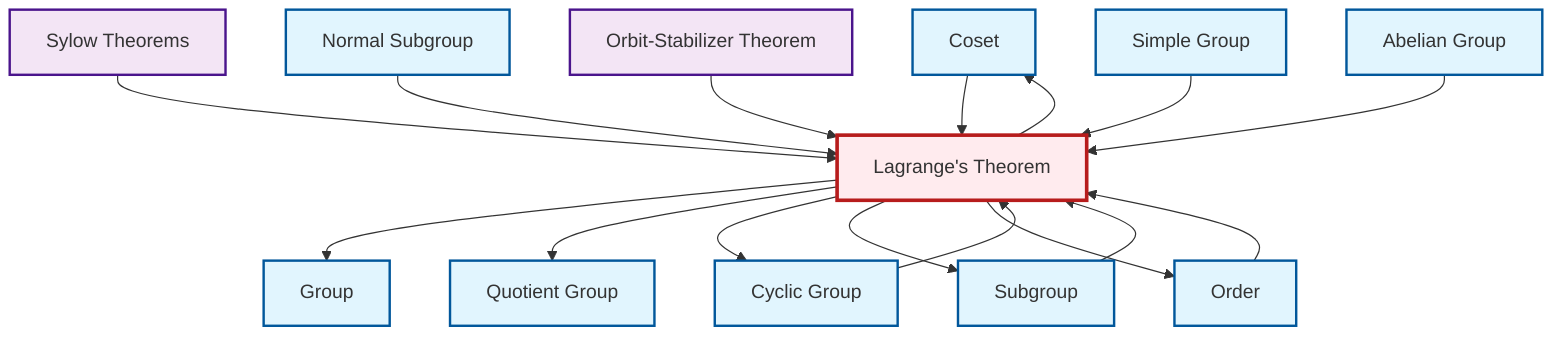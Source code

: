 graph TD
    classDef definition fill:#e1f5fe,stroke:#01579b,stroke-width:2px
    classDef theorem fill:#f3e5f5,stroke:#4a148c,stroke-width:2px
    classDef axiom fill:#fff3e0,stroke:#e65100,stroke-width:2px
    classDef example fill:#e8f5e9,stroke:#1b5e20,stroke-width:2px
    classDef current fill:#ffebee,stroke:#b71c1c,stroke-width:3px
    def-coset["Coset"]:::definition
    thm-sylow["Sylow Theorems"]:::theorem
    def-cyclic-group["Cyclic Group"]:::definition
    def-abelian-group["Abelian Group"]:::definition
    def-simple-group["Simple Group"]:::definition
    thm-orbit-stabilizer["Orbit-Stabilizer Theorem"]:::theorem
    def-normal-subgroup["Normal Subgroup"]:::definition
    def-quotient-group["Quotient Group"]:::definition
    def-group["Group"]:::definition
    def-order["Order"]:::definition
    thm-lagrange["Lagrange's Theorem"]:::theorem
    def-subgroup["Subgroup"]:::definition
    thm-sylow --> thm-lagrange
    def-coset --> thm-lagrange
    thm-lagrange --> def-group
    def-order --> thm-lagrange
    def-normal-subgroup --> thm-lagrange
    thm-lagrange --> def-quotient-group
    thm-orbit-stabilizer --> thm-lagrange
    def-cyclic-group --> thm-lagrange
    thm-lagrange --> def-coset
    thm-lagrange --> def-cyclic-group
    thm-lagrange --> def-subgroup
    def-simple-group --> thm-lagrange
    def-abelian-group --> thm-lagrange
    def-subgroup --> thm-lagrange
    thm-lagrange --> def-order
    class thm-lagrange current